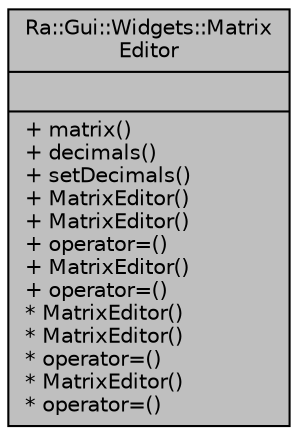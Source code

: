 digraph "Ra::Gui::Widgets::MatrixEditor"
{
 // INTERACTIVE_SVG=YES
 // LATEX_PDF_SIZE
  edge [fontname="Helvetica",fontsize="10",labelfontname="Helvetica",labelfontsize="10"];
  node [fontname="Helvetica",fontsize="10",shape=record];
  Node1 [label="{Ra::Gui::Widgets::Matrix\lEditor\n||+ matrix()\l+ decimals()\l+ setDecimals()\l+ MatrixEditor()\l+ MatrixEditor()\l+ operator=()\l+ MatrixEditor()\l+ operator=()\l* MatrixEditor()\l* MatrixEditor()\l* operator=()\l* MatrixEditor()\l* operator=()\l}",height=0.2,width=0.4,color="black", fillcolor="grey75", style="filled", fontcolor="black",tooltip=" "];
}
